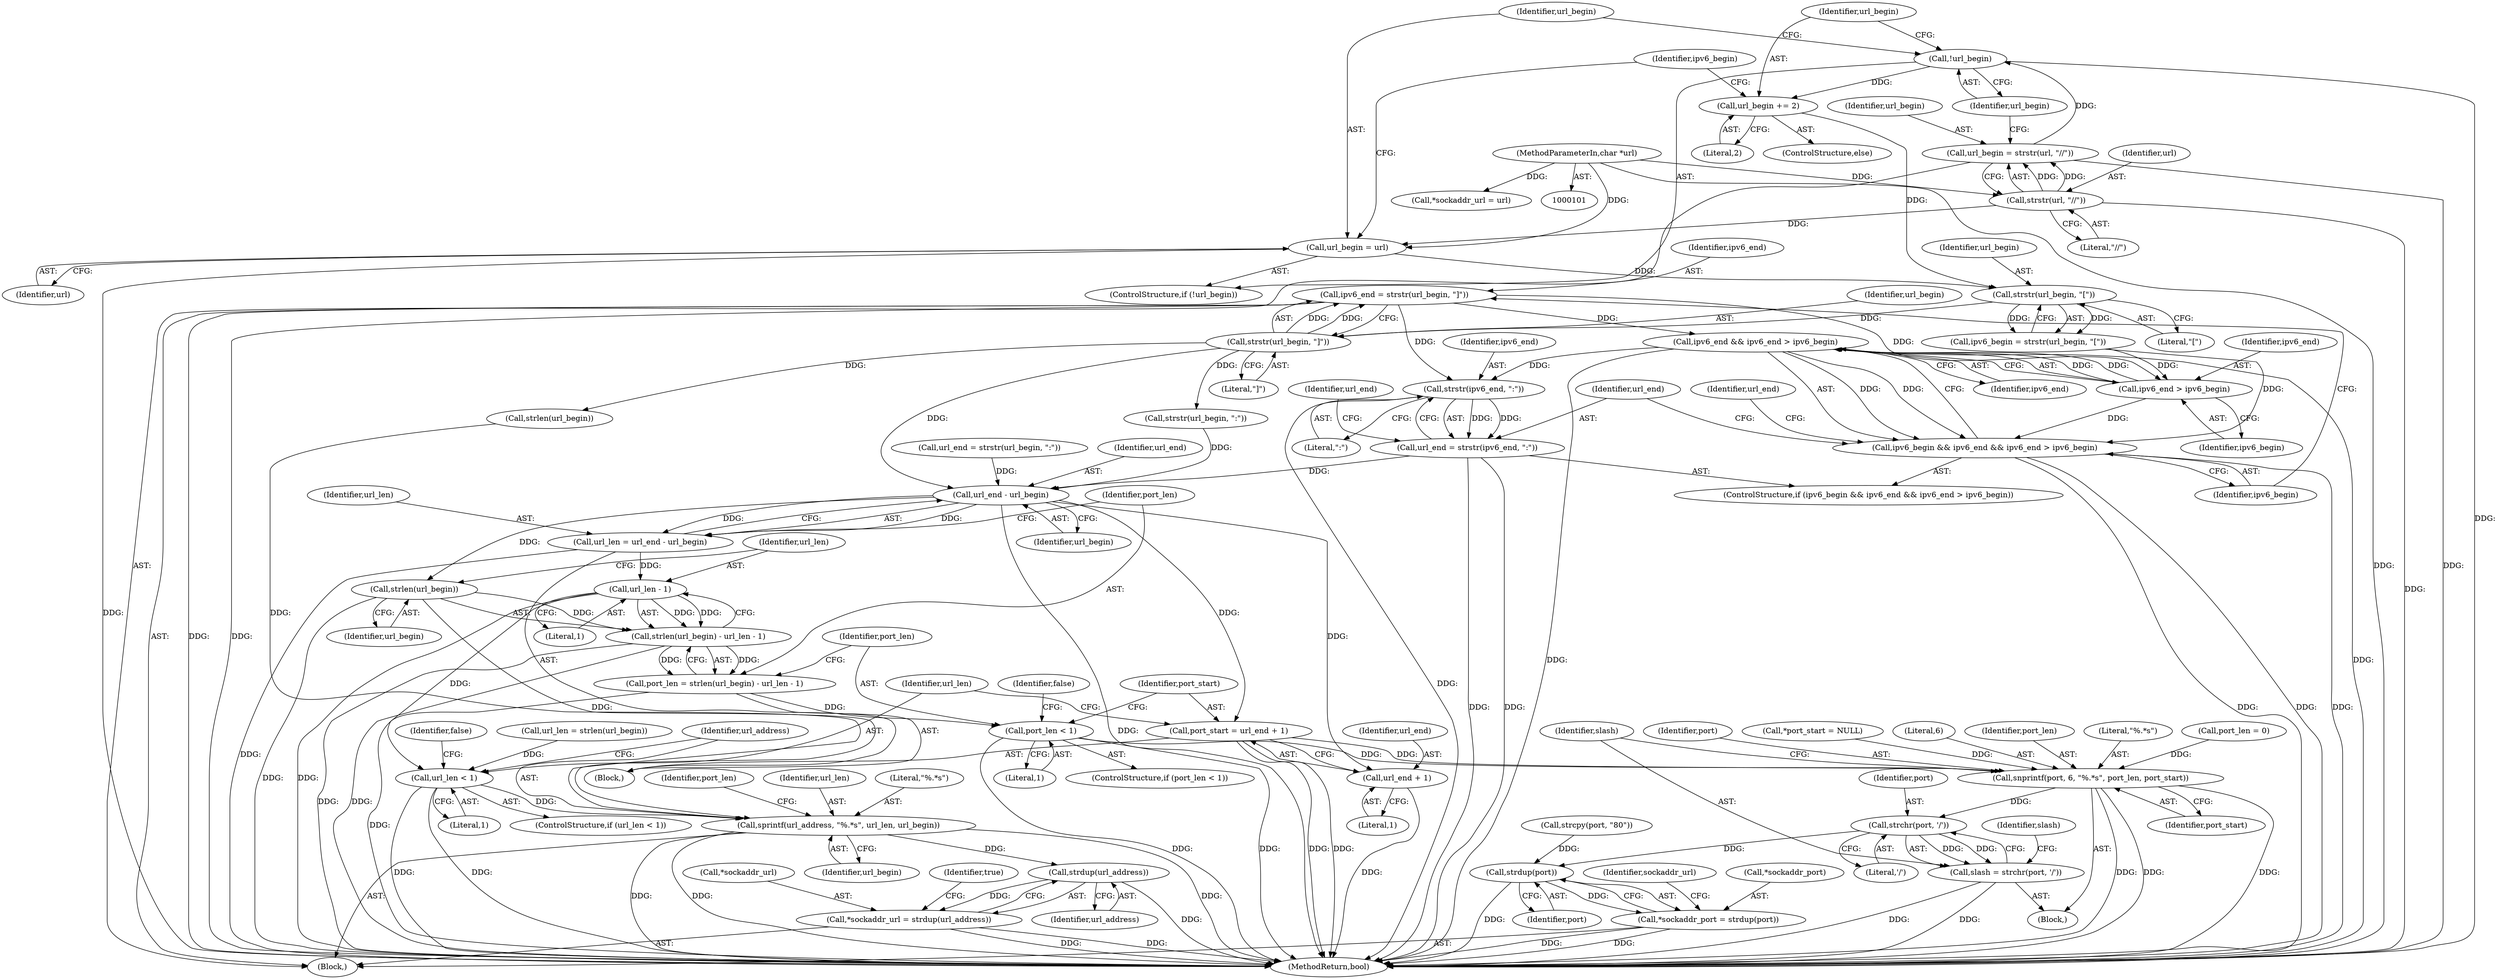 digraph "0_cgminer_e1c5050734123973b99d181c45e74b2cbb00272e@API" {
"1000145" [label="(Call,ipv6_end = strstr(url_begin, \"]\"))"];
"1000147" [label="(Call,strstr(url_begin, \"]\"))"];
"1000142" [label="(Call,strstr(url_begin, \"[\"))"];
"1000133" [label="(Call,url_begin = url)"];
"1000127" [label="(Call,strstr(url, \"//\"))"];
"1000102" [label="(MethodParameterIn,char *url)"];
"1000137" [label="(Call,url_begin += 2)"];
"1000131" [label="(Call,!url_begin)"];
"1000125" [label="(Call,url_begin = strstr(url, \"//\"))"];
"1000153" [label="(Call,ipv6_end && ipv6_end > ipv6_begin)"];
"1000151" [label="(Call,ipv6_begin && ipv6_end && ipv6_end > ipv6_begin)"];
"1000160" [label="(Call,strstr(ipv6_end, \":\"))"];
"1000158" [label="(Call,url_end = strstr(ipv6_end, \":\"))"];
"1000174" [label="(Call,url_end - url_begin)"];
"1000172" [label="(Call,url_len = url_end - url_begin)"];
"1000182" [label="(Call,url_len - 1)"];
"1000179" [label="(Call,strlen(url_begin) - url_len - 1)"];
"1000177" [label="(Call,port_len = strlen(url_begin) - url_len - 1)"];
"1000186" [label="(Call,port_len < 1)"];
"1000216" [label="(Call,snprintf(port, 6, \"%.*s\", port_len, port_start))"];
"1000224" [label="(Call,strchr(port, '/'))"];
"1000222" [label="(Call,slash = strchr(port, '/'))"];
"1000240" [label="(Call,strdup(port))"];
"1000237" [label="(Call,*sockaddr_port = strdup(port))"];
"1000202" [label="(Call,url_len < 1)"];
"1000207" [label="(Call,sprintf(url_address, \"%.*s\", url_len, url_begin))"];
"1000245" [label="(Call,strdup(url_address))"];
"1000242" [label="(Call,*sockaddr_url = strdup(url_address))"];
"1000180" [label="(Call,strlen(url_begin))"];
"1000191" [label="(Call,port_start = url_end + 1)"];
"1000193" [label="(Call,url_end + 1)"];
"1000155" [label="(Call,ipv6_end > ipv6_begin)"];
"1000182" [label="(Call,url_len - 1)"];
"1000242" [label="(Call,*sockaddr_url = strdup(url_address))"];
"1000243" [label="(Call,*sockaddr_url)"];
"1000128" [label="(Identifier,url)"];
"1000220" [label="(Identifier,port_len)"];
"1000151" [label="(Call,ipv6_begin && ipv6_end && ipv6_end > ipv6_begin)"];
"1000186" [label="(Call,port_len < 1)"];
"1000137" [label="(Call,url_begin += 2)"];
"1000141" [label="(Identifier,ipv6_begin)"];
"1000213" [label="(Identifier,port_len)"];
"1000210" [label="(Identifier,url_len)"];
"1000219" [label="(Literal,\"%.*s\")"];
"1000156" [label="(Identifier,ipv6_end)"];
"1000118" [label="(Call,port_len = 0)"];
"1000146" [label="(Identifier,ipv6_end)"];
"1000211" [label="(Identifier,url_begin)"];
"1000178" [label="(Identifier,port_len)"];
"1000217" [label="(Identifier,port)"];
"1000240" [label="(Call,strdup(port))"];
"1000162" [label="(Literal,\":\")"];
"1000228" [label="(Identifier,slash)"];
"1000241" [label="(Identifier,port)"];
"1000195" [label="(Literal,1)"];
"1000154" [label="(Identifier,ipv6_end)"];
"1000179" [label="(Call,strlen(url_begin) - url_len - 1)"];
"1000176" [label="(Identifier,url_begin)"];
"1000132" [label="(Identifier,url_begin)"];
"1000170" [label="(Identifier,url_end)"];
"1000145" [label="(Call,ipv6_end = strstr(url_begin, \"]\"))"];
"1000234" [label="(Call,strcpy(port, \"80\"))"];
"1000209" [label="(Literal,\"%.*s\")"];
"1000144" [label="(Literal,\"[\")"];
"1000126" [label="(Identifier,url_begin)"];
"1000177" [label="(Call,port_len = strlen(url_begin) - url_len - 1)"];
"1000143" [label="(Identifier,url_begin)"];
"1000206" [label="(Identifier,false)"];
"1000248" [label="(Identifier,true)"];
"1000171" [label="(Block,)"];
"1000161" [label="(Identifier,ipv6_end)"];
"1000142" [label="(Call,strstr(url_begin, \"[\"))"];
"1000164" [label="(Call,url_end = strstr(url_begin, \":\"))"];
"1000136" [label="(ControlStructure,else)"];
"1000160" [label="(Call,strstr(ipv6_end, \":\"))"];
"1000216" [label="(Call,snprintf(port, 6, \"%.*s\", port_len, port_start))"];
"1000245" [label="(Call,strdup(url_address))"];
"1000102" [label="(MethodParameterIn,char *url)"];
"1000149" [label="(Literal,\"]\")"];
"1000244" [label="(Identifier,sockaddr_url)"];
"1000226" [label="(Literal,'/')"];
"1000192" [label="(Identifier,port_start)"];
"1000175" [label="(Identifier,url_end)"];
"1000224" [label="(Call,strchr(port, '/'))"];
"1000130" [label="(ControlStructure,if (!url_begin))"];
"1000249" [label="(MethodReturn,bool)"];
"1000222" [label="(Call,slash = strchr(port, '/'))"];
"1000155" [label="(Call,ipv6_end > ipv6_begin)"];
"1000157" [label="(Identifier,ipv6_begin)"];
"1000111" [label="(Call,*port_start = NULL)"];
"1000204" [label="(Literal,1)"];
"1000190" [label="(Identifier,false)"];
"1000148" [label="(Identifier,url_begin)"];
"1000147" [label="(Call,strstr(url_begin, \"]\"))"];
"1000183" [label="(Identifier,url_len)"];
"1000153" [label="(Call,ipv6_end && ipv6_end > ipv6_begin)"];
"1000133" [label="(Call,url_begin = url)"];
"1000131" [label="(Call,!url_begin)"];
"1000127" [label="(Call,strstr(url, \"//\"))"];
"1000134" [label="(Identifier,url_begin)"];
"1000152" [label="(Identifier,ipv6_begin)"];
"1000174" [label="(Call,url_end - url_begin)"];
"1000105" [label="(Block,)"];
"1000150" [label="(ControlStructure,if (ipv6_begin && ipv6_end && ipv6_end > ipv6_begin))"];
"1000158" [label="(Call,url_end = strstr(ipv6_end, \":\"))"];
"1000208" [label="(Identifier,url_address)"];
"1000121" [label="(Call,*sockaddr_url = url)"];
"1000139" [label="(Literal,2)"];
"1000166" [label="(Call,strstr(url_begin, \":\"))"];
"1000197" [label="(Call,url_len = strlen(url_begin))"];
"1000188" [label="(Literal,1)"];
"1000221" [label="(Identifier,port_start)"];
"1000246" [label="(Identifier,url_address)"];
"1000191" [label="(Call,port_start = url_end + 1)"];
"1000223" [label="(Identifier,slash)"];
"1000194" [label="(Identifier,url_end)"];
"1000180" [label="(Call,strlen(url_begin))"];
"1000225" [label="(Identifier,port)"];
"1000140" [label="(Call,ipv6_begin = strstr(url_begin, \"[\"))"];
"1000165" [label="(Identifier,url_end)"];
"1000184" [label="(Literal,1)"];
"1000138" [label="(Identifier,url_begin)"];
"1000135" [label="(Identifier,url)"];
"1000214" [label="(Block,)"];
"1000203" [label="(Identifier,url_len)"];
"1000237" [label="(Call,*sockaddr_port = strdup(port))"];
"1000129" [label="(Literal,\"//\")"];
"1000207" [label="(Call,sprintf(url_address, \"%.*s\", url_len, url_begin))"];
"1000159" [label="(Identifier,url_end)"];
"1000125" [label="(Call,url_begin = strstr(url, \"//\"))"];
"1000187" [label="(Identifier,port_len)"];
"1000202" [label="(Call,url_len < 1)"];
"1000238" [label="(Call,*sockaddr_port)"];
"1000201" [label="(ControlStructure,if (url_len < 1))"];
"1000173" [label="(Identifier,url_len)"];
"1000218" [label="(Literal,6)"];
"1000172" [label="(Call,url_len = url_end - url_begin)"];
"1000185" [label="(ControlStructure,if (port_len < 1))"];
"1000199" [label="(Call,strlen(url_begin))"];
"1000193" [label="(Call,url_end + 1)"];
"1000181" [label="(Identifier,url_begin)"];
"1000145" -> "1000105"  [label="AST: "];
"1000145" -> "1000147"  [label="CFG: "];
"1000146" -> "1000145"  [label="AST: "];
"1000147" -> "1000145"  [label="AST: "];
"1000152" -> "1000145"  [label="CFG: "];
"1000145" -> "1000249"  [label="DDG: "];
"1000145" -> "1000249"  [label="DDG: "];
"1000147" -> "1000145"  [label="DDG: "];
"1000147" -> "1000145"  [label="DDG: "];
"1000145" -> "1000153"  [label="DDG: "];
"1000145" -> "1000155"  [label="DDG: "];
"1000145" -> "1000160"  [label="DDG: "];
"1000147" -> "1000149"  [label="CFG: "];
"1000148" -> "1000147"  [label="AST: "];
"1000149" -> "1000147"  [label="AST: "];
"1000142" -> "1000147"  [label="DDG: "];
"1000147" -> "1000166"  [label="DDG: "];
"1000147" -> "1000174"  [label="DDG: "];
"1000147" -> "1000199"  [label="DDG: "];
"1000142" -> "1000140"  [label="AST: "];
"1000142" -> "1000144"  [label="CFG: "];
"1000143" -> "1000142"  [label="AST: "];
"1000144" -> "1000142"  [label="AST: "];
"1000140" -> "1000142"  [label="CFG: "];
"1000142" -> "1000140"  [label="DDG: "];
"1000142" -> "1000140"  [label="DDG: "];
"1000133" -> "1000142"  [label="DDG: "];
"1000137" -> "1000142"  [label="DDG: "];
"1000133" -> "1000130"  [label="AST: "];
"1000133" -> "1000135"  [label="CFG: "];
"1000134" -> "1000133"  [label="AST: "];
"1000135" -> "1000133"  [label="AST: "];
"1000141" -> "1000133"  [label="CFG: "];
"1000133" -> "1000249"  [label="DDG: "];
"1000127" -> "1000133"  [label="DDG: "];
"1000102" -> "1000133"  [label="DDG: "];
"1000127" -> "1000125"  [label="AST: "];
"1000127" -> "1000129"  [label="CFG: "];
"1000128" -> "1000127"  [label="AST: "];
"1000129" -> "1000127"  [label="AST: "];
"1000125" -> "1000127"  [label="CFG: "];
"1000127" -> "1000249"  [label="DDG: "];
"1000127" -> "1000125"  [label="DDG: "];
"1000127" -> "1000125"  [label="DDG: "];
"1000102" -> "1000127"  [label="DDG: "];
"1000102" -> "1000101"  [label="AST: "];
"1000102" -> "1000249"  [label="DDG: "];
"1000102" -> "1000121"  [label="DDG: "];
"1000137" -> "1000136"  [label="AST: "];
"1000137" -> "1000139"  [label="CFG: "];
"1000138" -> "1000137"  [label="AST: "];
"1000139" -> "1000137"  [label="AST: "];
"1000141" -> "1000137"  [label="CFG: "];
"1000131" -> "1000137"  [label="DDG: "];
"1000131" -> "1000130"  [label="AST: "];
"1000131" -> "1000132"  [label="CFG: "];
"1000132" -> "1000131"  [label="AST: "];
"1000134" -> "1000131"  [label="CFG: "];
"1000138" -> "1000131"  [label="CFG: "];
"1000131" -> "1000249"  [label="DDG: "];
"1000125" -> "1000131"  [label="DDG: "];
"1000125" -> "1000105"  [label="AST: "];
"1000126" -> "1000125"  [label="AST: "];
"1000132" -> "1000125"  [label="CFG: "];
"1000125" -> "1000249"  [label="DDG: "];
"1000153" -> "1000151"  [label="AST: "];
"1000153" -> "1000154"  [label="CFG: "];
"1000153" -> "1000155"  [label="CFG: "];
"1000154" -> "1000153"  [label="AST: "];
"1000155" -> "1000153"  [label="AST: "];
"1000151" -> "1000153"  [label="CFG: "];
"1000153" -> "1000249"  [label="DDG: "];
"1000153" -> "1000249"  [label="DDG: "];
"1000153" -> "1000151"  [label="DDG: "];
"1000153" -> "1000151"  [label="DDG: "];
"1000155" -> "1000153"  [label="DDG: "];
"1000155" -> "1000153"  [label="DDG: "];
"1000153" -> "1000160"  [label="DDG: "];
"1000151" -> "1000150"  [label="AST: "];
"1000151" -> "1000152"  [label="CFG: "];
"1000152" -> "1000151"  [label="AST: "];
"1000159" -> "1000151"  [label="CFG: "];
"1000165" -> "1000151"  [label="CFG: "];
"1000151" -> "1000249"  [label="DDG: "];
"1000151" -> "1000249"  [label="DDG: "];
"1000151" -> "1000249"  [label="DDG: "];
"1000155" -> "1000151"  [label="DDG: "];
"1000140" -> "1000151"  [label="DDG: "];
"1000160" -> "1000158"  [label="AST: "];
"1000160" -> "1000162"  [label="CFG: "];
"1000161" -> "1000160"  [label="AST: "];
"1000162" -> "1000160"  [label="AST: "];
"1000158" -> "1000160"  [label="CFG: "];
"1000160" -> "1000249"  [label="DDG: "];
"1000160" -> "1000158"  [label="DDG: "];
"1000160" -> "1000158"  [label="DDG: "];
"1000158" -> "1000150"  [label="AST: "];
"1000159" -> "1000158"  [label="AST: "];
"1000170" -> "1000158"  [label="CFG: "];
"1000158" -> "1000249"  [label="DDG: "];
"1000158" -> "1000249"  [label="DDG: "];
"1000158" -> "1000174"  [label="DDG: "];
"1000174" -> "1000172"  [label="AST: "];
"1000174" -> "1000176"  [label="CFG: "];
"1000175" -> "1000174"  [label="AST: "];
"1000176" -> "1000174"  [label="AST: "];
"1000172" -> "1000174"  [label="CFG: "];
"1000174" -> "1000249"  [label="DDG: "];
"1000174" -> "1000172"  [label="DDG: "];
"1000174" -> "1000172"  [label="DDG: "];
"1000164" -> "1000174"  [label="DDG: "];
"1000166" -> "1000174"  [label="DDG: "];
"1000174" -> "1000180"  [label="DDG: "];
"1000174" -> "1000191"  [label="DDG: "];
"1000174" -> "1000193"  [label="DDG: "];
"1000172" -> "1000171"  [label="AST: "];
"1000173" -> "1000172"  [label="AST: "];
"1000178" -> "1000172"  [label="CFG: "];
"1000172" -> "1000249"  [label="DDG: "];
"1000172" -> "1000182"  [label="DDG: "];
"1000182" -> "1000179"  [label="AST: "];
"1000182" -> "1000184"  [label="CFG: "];
"1000183" -> "1000182"  [label="AST: "];
"1000184" -> "1000182"  [label="AST: "];
"1000179" -> "1000182"  [label="CFG: "];
"1000182" -> "1000249"  [label="DDG: "];
"1000182" -> "1000179"  [label="DDG: "];
"1000182" -> "1000179"  [label="DDG: "];
"1000182" -> "1000202"  [label="DDG: "];
"1000179" -> "1000177"  [label="AST: "];
"1000180" -> "1000179"  [label="AST: "];
"1000177" -> "1000179"  [label="CFG: "];
"1000179" -> "1000249"  [label="DDG: "];
"1000179" -> "1000249"  [label="DDG: "];
"1000179" -> "1000177"  [label="DDG: "];
"1000179" -> "1000177"  [label="DDG: "];
"1000180" -> "1000179"  [label="DDG: "];
"1000177" -> "1000171"  [label="AST: "];
"1000178" -> "1000177"  [label="AST: "];
"1000187" -> "1000177"  [label="CFG: "];
"1000177" -> "1000249"  [label="DDG: "];
"1000177" -> "1000186"  [label="DDG: "];
"1000186" -> "1000185"  [label="AST: "];
"1000186" -> "1000188"  [label="CFG: "];
"1000187" -> "1000186"  [label="AST: "];
"1000188" -> "1000186"  [label="AST: "];
"1000190" -> "1000186"  [label="CFG: "];
"1000192" -> "1000186"  [label="CFG: "];
"1000186" -> "1000249"  [label="DDG: "];
"1000186" -> "1000249"  [label="DDG: "];
"1000186" -> "1000216"  [label="DDG: "];
"1000216" -> "1000214"  [label="AST: "];
"1000216" -> "1000221"  [label="CFG: "];
"1000217" -> "1000216"  [label="AST: "];
"1000218" -> "1000216"  [label="AST: "];
"1000219" -> "1000216"  [label="AST: "];
"1000220" -> "1000216"  [label="AST: "];
"1000221" -> "1000216"  [label="AST: "];
"1000223" -> "1000216"  [label="CFG: "];
"1000216" -> "1000249"  [label="DDG: "];
"1000216" -> "1000249"  [label="DDG: "];
"1000216" -> "1000249"  [label="DDG: "];
"1000118" -> "1000216"  [label="DDG: "];
"1000111" -> "1000216"  [label="DDG: "];
"1000191" -> "1000216"  [label="DDG: "];
"1000216" -> "1000224"  [label="DDG: "];
"1000224" -> "1000222"  [label="AST: "];
"1000224" -> "1000226"  [label="CFG: "];
"1000225" -> "1000224"  [label="AST: "];
"1000226" -> "1000224"  [label="AST: "];
"1000222" -> "1000224"  [label="CFG: "];
"1000224" -> "1000222"  [label="DDG: "];
"1000224" -> "1000222"  [label="DDG: "];
"1000224" -> "1000240"  [label="DDG: "];
"1000222" -> "1000214"  [label="AST: "];
"1000223" -> "1000222"  [label="AST: "];
"1000228" -> "1000222"  [label="CFG: "];
"1000222" -> "1000249"  [label="DDG: "];
"1000222" -> "1000249"  [label="DDG: "];
"1000240" -> "1000237"  [label="AST: "];
"1000240" -> "1000241"  [label="CFG: "];
"1000241" -> "1000240"  [label="AST: "];
"1000237" -> "1000240"  [label="CFG: "];
"1000240" -> "1000249"  [label="DDG: "];
"1000240" -> "1000237"  [label="DDG: "];
"1000234" -> "1000240"  [label="DDG: "];
"1000237" -> "1000105"  [label="AST: "];
"1000238" -> "1000237"  [label="AST: "];
"1000244" -> "1000237"  [label="CFG: "];
"1000237" -> "1000249"  [label="DDG: "];
"1000237" -> "1000249"  [label="DDG: "];
"1000202" -> "1000201"  [label="AST: "];
"1000202" -> "1000204"  [label="CFG: "];
"1000203" -> "1000202"  [label="AST: "];
"1000204" -> "1000202"  [label="AST: "];
"1000206" -> "1000202"  [label="CFG: "];
"1000208" -> "1000202"  [label="CFG: "];
"1000202" -> "1000249"  [label="DDG: "];
"1000202" -> "1000249"  [label="DDG: "];
"1000197" -> "1000202"  [label="DDG: "];
"1000202" -> "1000207"  [label="DDG: "];
"1000207" -> "1000105"  [label="AST: "];
"1000207" -> "1000211"  [label="CFG: "];
"1000208" -> "1000207"  [label="AST: "];
"1000209" -> "1000207"  [label="AST: "];
"1000210" -> "1000207"  [label="AST: "];
"1000211" -> "1000207"  [label="AST: "];
"1000213" -> "1000207"  [label="CFG: "];
"1000207" -> "1000249"  [label="DDG: "];
"1000207" -> "1000249"  [label="DDG: "];
"1000207" -> "1000249"  [label="DDG: "];
"1000199" -> "1000207"  [label="DDG: "];
"1000180" -> "1000207"  [label="DDG: "];
"1000207" -> "1000245"  [label="DDG: "];
"1000245" -> "1000242"  [label="AST: "];
"1000245" -> "1000246"  [label="CFG: "];
"1000246" -> "1000245"  [label="AST: "];
"1000242" -> "1000245"  [label="CFG: "];
"1000245" -> "1000249"  [label="DDG: "];
"1000245" -> "1000242"  [label="DDG: "];
"1000242" -> "1000105"  [label="AST: "];
"1000243" -> "1000242"  [label="AST: "];
"1000248" -> "1000242"  [label="CFG: "];
"1000242" -> "1000249"  [label="DDG: "];
"1000242" -> "1000249"  [label="DDG: "];
"1000180" -> "1000181"  [label="CFG: "];
"1000181" -> "1000180"  [label="AST: "];
"1000183" -> "1000180"  [label="CFG: "];
"1000180" -> "1000249"  [label="DDG: "];
"1000191" -> "1000171"  [label="AST: "];
"1000191" -> "1000193"  [label="CFG: "];
"1000192" -> "1000191"  [label="AST: "];
"1000193" -> "1000191"  [label="AST: "];
"1000203" -> "1000191"  [label="CFG: "];
"1000191" -> "1000249"  [label="DDG: "];
"1000191" -> "1000249"  [label="DDG: "];
"1000193" -> "1000195"  [label="CFG: "];
"1000194" -> "1000193"  [label="AST: "];
"1000195" -> "1000193"  [label="AST: "];
"1000193" -> "1000249"  [label="DDG: "];
"1000155" -> "1000157"  [label="CFG: "];
"1000156" -> "1000155"  [label="AST: "];
"1000157" -> "1000155"  [label="AST: "];
"1000140" -> "1000155"  [label="DDG: "];
}

